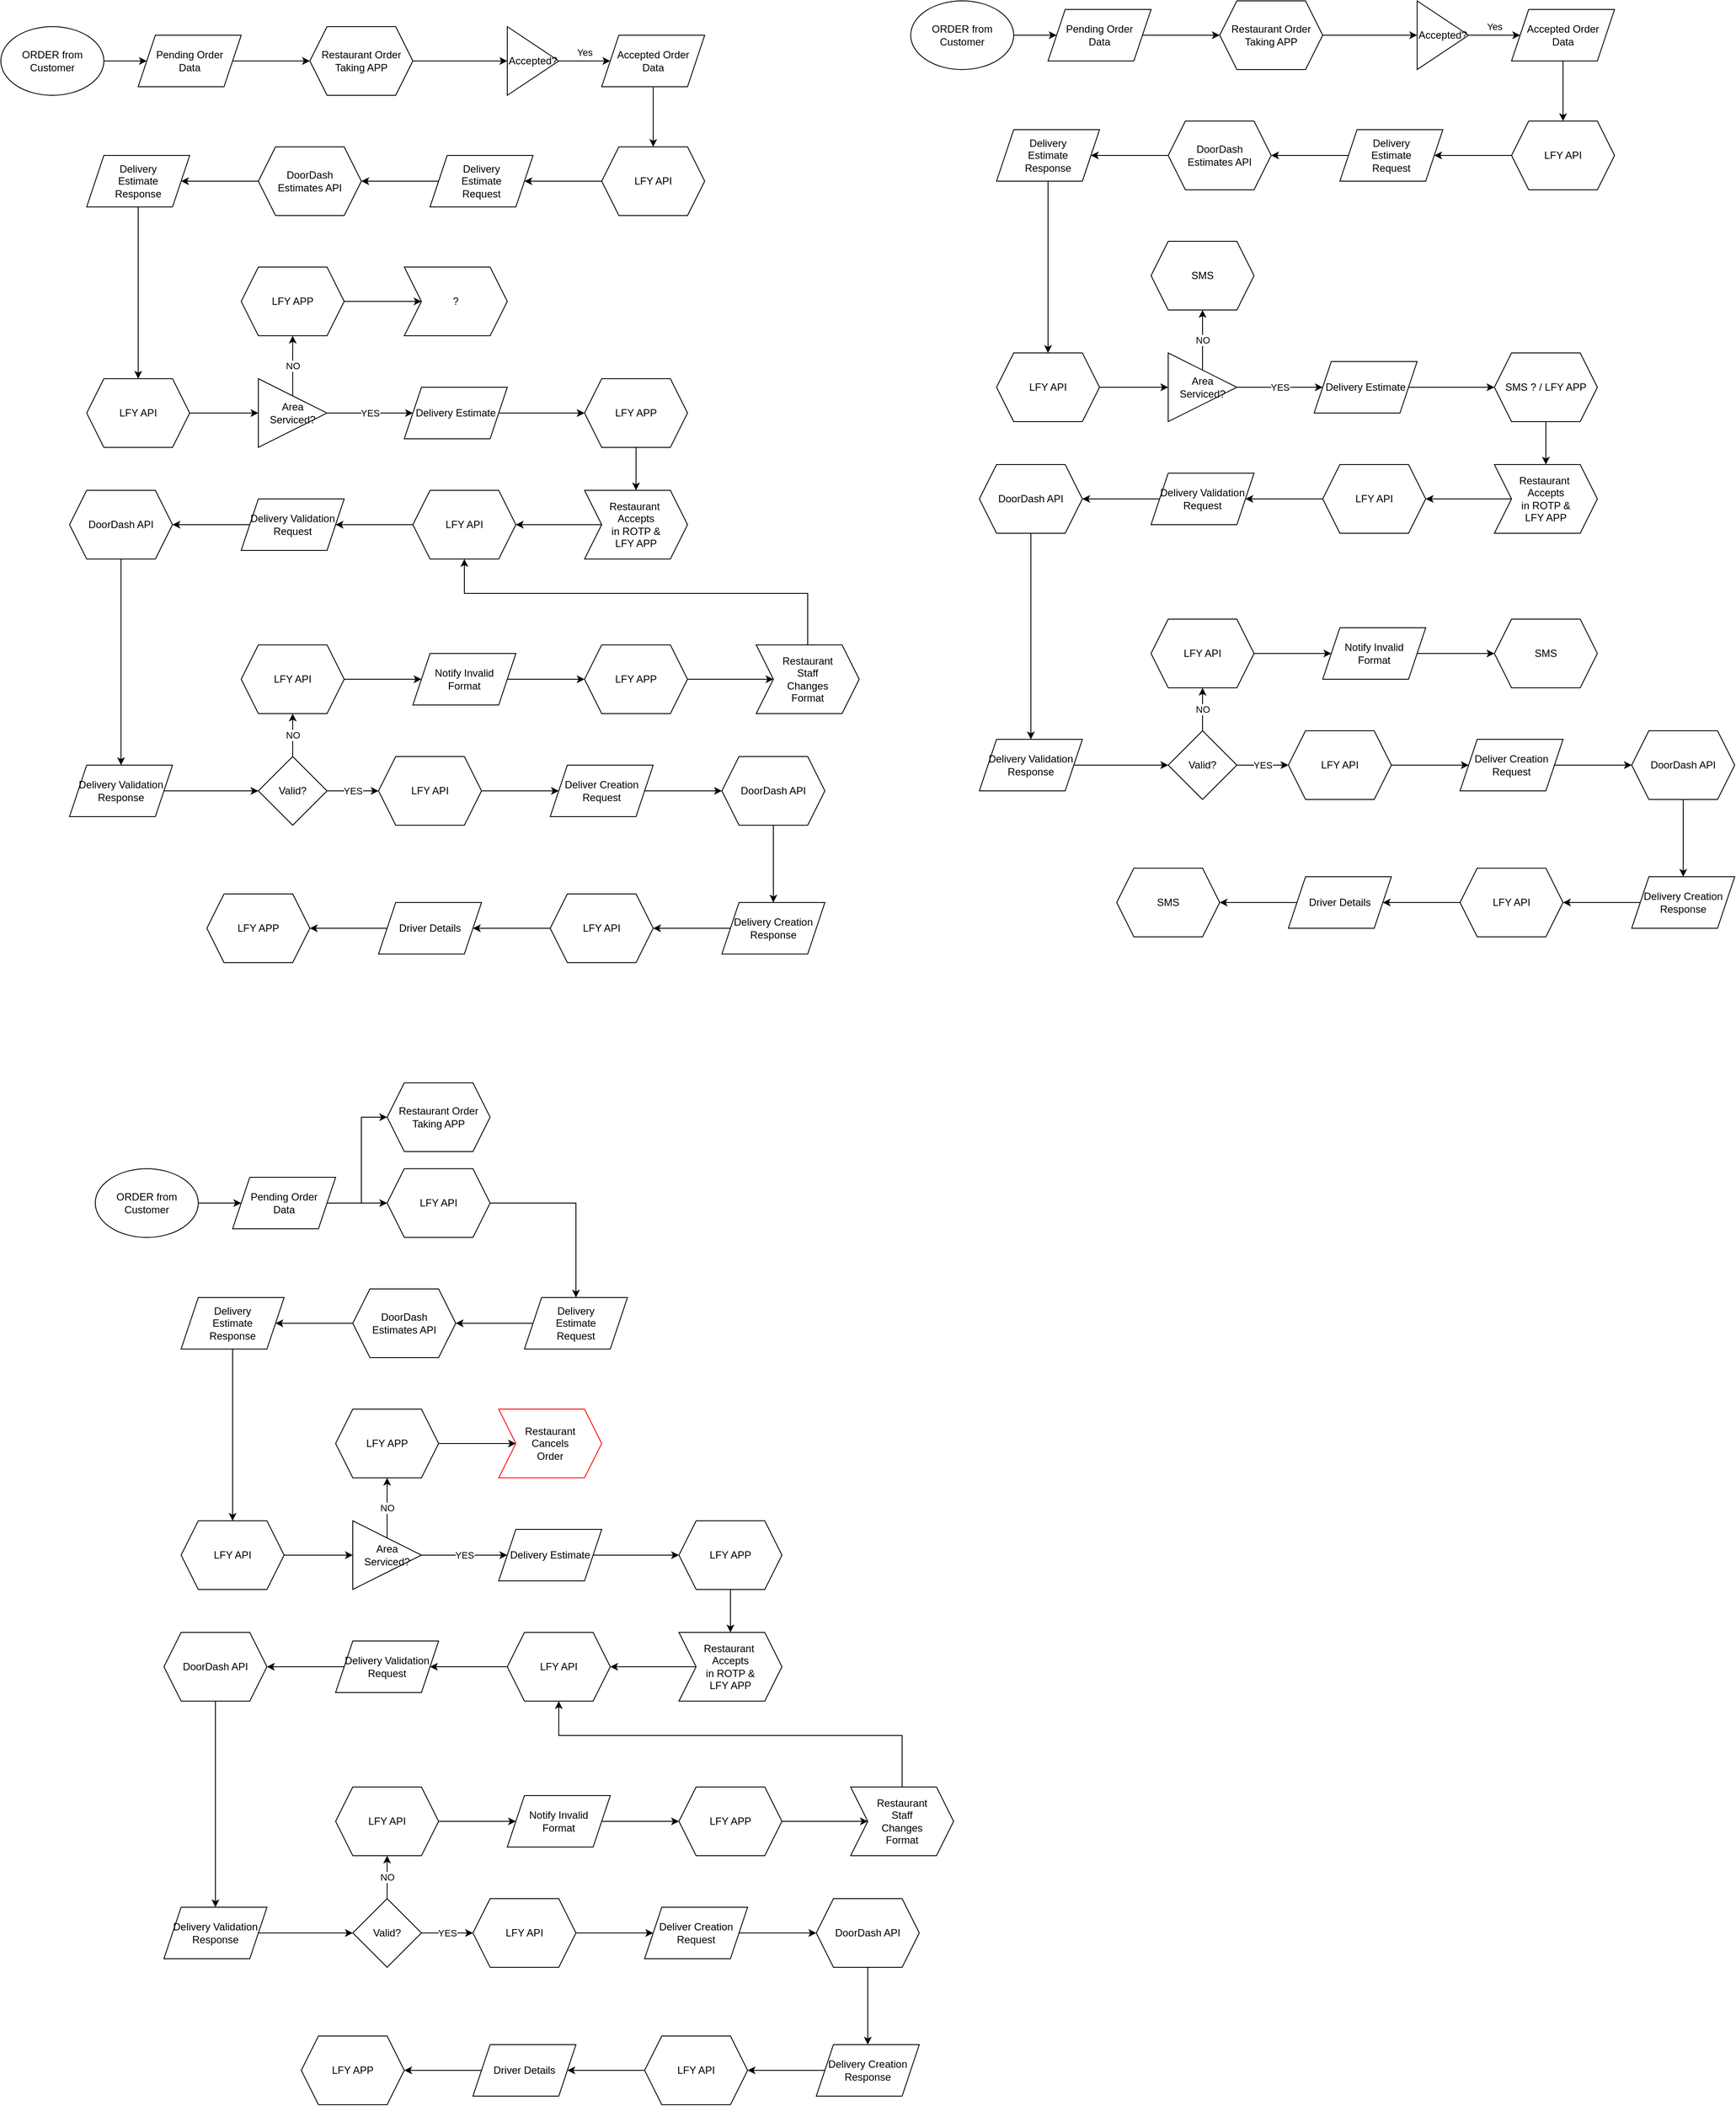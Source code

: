 <mxfile version="14.0.5" type="github">
  <diagram id="C5RBs43oDa-KdzZeNtuy" name="Page-1">
    <mxGraphModel dx="2277" dy="486" grid="1" gridSize="10" guides="1" tooltips="1" connect="1" arrows="1" fold="1" page="1" pageScale="1" pageWidth="1169" pageHeight="827" math="0" shadow="0">
      <root>
        <mxCell id="WIyWlLk6GJQsqaUBKTNV-0" />
        <mxCell id="WIyWlLk6GJQsqaUBKTNV-1" parent="WIyWlLk6GJQsqaUBKTNV-0" />
        <mxCell id="BbHpFT5DxQx8BsEyUZnm-32" value="" style="edgeStyle=orthogonalEdgeStyle;rounded=0;orthogonalLoop=1;jettySize=auto;html=1;" parent="WIyWlLk6GJQsqaUBKTNV-1" source="BbHpFT5DxQx8BsEyUZnm-0" target="BbHpFT5DxQx8BsEyUZnm-29" edge="1">
          <mxGeometry relative="1" as="geometry" />
        </mxCell>
        <mxCell id="BbHpFT5DxQx8BsEyUZnm-0" value="ORDER from Customer" style="ellipse;whiteSpace=wrap;html=1;" parent="WIyWlLk6GJQsqaUBKTNV-1" vertex="1">
          <mxGeometry x="-1000" y="90" width="120" height="80" as="geometry" />
        </mxCell>
        <mxCell id="BbHpFT5DxQx8BsEyUZnm-31" value="" style="edgeStyle=orthogonalEdgeStyle;rounded=0;orthogonalLoop=1;jettySize=auto;html=1;" parent="WIyWlLk6GJQsqaUBKTNV-1" source="BbHpFT5DxQx8BsEyUZnm-29" target="BbHpFT5DxQx8BsEyUZnm-30" edge="1">
          <mxGeometry relative="1" as="geometry" />
        </mxCell>
        <mxCell id="BbHpFT5DxQx8BsEyUZnm-29" value="Pending Order &lt;br&gt;Data" style="shape=parallelogram;perimeter=parallelogramPerimeter;whiteSpace=wrap;html=1;fixedSize=1;" parent="WIyWlLk6GJQsqaUBKTNV-1" vertex="1">
          <mxGeometry x="-840" y="100" width="120" height="60" as="geometry" />
        </mxCell>
        <mxCell id="BbHpFT5DxQx8BsEyUZnm-34" value="" style="edgeStyle=orthogonalEdgeStyle;rounded=0;orthogonalLoop=1;jettySize=auto;html=1;" parent="WIyWlLk6GJQsqaUBKTNV-1" source="BbHpFT5DxQx8BsEyUZnm-30" target="BbHpFT5DxQx8BsEyUZnm-33" edge="1">
          <mxGeometry relative="1" as="geometry" />
        </mxCell>
        <mxCell id="BbHpFT5DxQx8BsEyUZnm-30" value="Restaurant Order&lt;br&gt;Taking APP" style="shape=hexagon;perimeter=hexagonPerimeter2;whiteSpace=wrap;html=1;fixedSize=1;" parent="WIyWlLk6GJQsqaUBKTNV-1" vertex="1">
          <mxGeometry x="-640" y="90" width="120" height="80" as="geometry" />
        </mxCell>
        <mxCell id="BbHpFT5DxQx8BsEyUZnm-38" value="Yes" style="edgeStyle=orthogonalEdgeStyle;rounded=0;orthogonalLoop=1;jettySize=auto;html=1;" parent="WIyWlLk6GJQsqaUBKTNV-1" source="BbHpFT5DxQx8BsEyUZnm-33" target="BbHpFT5DxQx8BsEyUZnm-37" edge="1">
          <mxGeometry y="10" relative="1" as="geometry">
            <mxPoint as="offset" />
          </mxGeometry>
        </mxCell>
        <mxCell id="BbHpFT5DxQx8BsEyUZnm-33" value="Accepted?" style="triangle;whiteSpace=wrap;html=1;" parent="WIyWlLk6GJQsqaUBKTNV-1" vertex="1">
          <mxGeometry x="-410" y="90" width="60" height="80" as="geometry" />
        </mxCell>
        <mxCell id="BbHpFT5DxQx8BsEyUZnm-40" value="" style="edgeStyle=orthogonalEdgeStyle;rounded=0;orthogonalLoop=1;jettySize=auto;html=1;" parent="WIyWlLk6GJQsqaUBKTNV-1" source="BbHpFT5DxQx8BsEyUZnm-37" target="BbHpFT5DxQx8BsEyUZnm-39" edge="1">
          <mxGeometry relative="1" as="geometry" />
        </mxCell>
        <mxCell id="BbHpFT5DxQx8BsEyUZnm-37" value="Accepted Order&lt;br&gt;Data" style="shape=parallelogram;perimeter=parallelogramPerimeter;whiteSpace=wrap;html=1;fixedSize=1;" parent="WIyWlLk6GJQsqaUBKTNV-1" vertex="1">
          <mxGeometry x="-300" y="100" width="120" height="60" as="geometry" />
        </mxCell>
        <mxCell id="BbHpFT5DxQx8BsEyUZnm-42" value="" style="edgeStyle=orthogonalEdgeStyle;rounded=0;orthogonalLoop=1;jettySize=auto;html=1;" parent="WIyWlLk6GJQsqaUBKTNV-1" source="BbHpFT5DxQx8BsEyUZnm-39" target="BbHpFT5DxQx8BsEyUZnm-41" edge="1">
          <mxGeometry relative="1" as="geometry" />
        </mxCell>
        <mxCell id="BbHpFT5DxQx8BsEyUZnm-39" value="LFY API" style="shape=hexagon;perimeter=hexagonPerimeter2;whiteSpace=wrap;html=1;fixedSize=1;" parent="WIyWlLk6GJQsqaUBKTNV-1" vertex="1">
          <mxGeometry x="-300" y="230" width="120" height="80" as="geometry" />
        </mxCell>
        <mxCell id="BbHpFT5DxQx8BsEyUZnm-44" value="" style="edgeStyle=orthogonalEdgeStyle;rounded=0;orthogonalLoop=1;jettySize=auto;html=1;" parent="WIyWlLk6GJQsqaUBKTNV-1" source="BbHpFT5DxQx8BsEyUZnm-41" target="BbHpFT5DxQx8BsEyUZnm-43" edge="1">
          <mxGeometry relative="1" as="geometry" />
        </mxCell>
        <mxCell id="BbHpFT5DxQx8BsEyUZnm-41" value="Delivery &lt;br&gt;Estimate&lt;br&gt;Request" style="shape=parallelogram;perimeter=parallelogramPerimeter;whiteSpace=wrap;html=1;fixedSize=1;" parent="WIyWlLk6GJQsqaUBKTNV-1" vertex="1">
          <mxGeometry x="-500" y="240" width="120" height="60" as="geometry" />
        </mxCell>
        <mxCell id="BbHpFT5DxQx8BsEyUZnm-46" value="" style="edgeStyle=orthogonalEdgeStyle;rounded=0;orthogonalLoop=1;jettySize=auto;html=1;" parent="WIyWlLk6GJQsqaUBKTNV-1" source="BbHpFT5DxQx8BsEyUZnm-43" target="BbHpFT5DxQx8BsEyUZnm-45" edge="1">
          <mxGeometry relative="1" as="geometry" />
        </mxCell>
        <mxCell id="BbHpFT5DxQx8BsEyUZnm-43" value="DoorDash &lt;br&gt;Estimates API" style="shape=hexagon;perimeter=hexagonPerimeter2;whiteSpace=wrap;html=1;fixedSize=1;" parent="WIyWlLk6GJQsqaUBKTNV-1" vertex="1">
          <mxGeometry x="-700" y="230" width="120" height="80" as="geometry" />
        </mxCell>
        <mxCell id="BbHpFT5DxQx8BsEyUZnm-50" value="" style="edgeStyle=orthogonalEdgeStyle;rounded=0;orthogonalLoop=1;jettySize=auto;html=1;" parent="WIyWlLk6GJQsqaUBKTNV-1" source="BbHpFT5DxQx8BsEyUZnm-45" target="BbHpFT5DxQx8BsEyUZnm-49" edge="1">
          <mxGeometry relative="1" as="geometry" />
        </mxCell>
        <mxCell id="BbHpFT5DxQx8BsEyUZnm-45" value="Delivery&lt;br&gt;Estimate&lt;br&gt;Response" style="shape=parallelogram;perimeter=parallelogramPerimeter;whiteSpace=wrap;html=1;fixedSize=1;" parent="WIyWlLk6GJQsqaUBKTNV-1" vertex="1">
          <mxGeometry x="-900" y="240" width="120" height="60" as="geometry" />
        </mxCell>
        <mxCell id="BbHpFT5DxQx8BsEyUZnm-58" value="" style="edgeStyle=orthogonalEdgeStyle;rounded=0;orthogonalLoop=1;jettySize=auto;html=1;" parent="WIyWlLk6GJQsqaUBKTNV-1" source="BbHpFT5DxQx8BsEyUZnm-49" target="BbHpFT5DxQx8BsEyUZnm-57" edge="1">
          <mxGeometry relative="1" as="geometry" />
        </mxCell>
        <mxCell id="BbHpFT5DxQx8BsEyUZnm-49" value="LFY API" style="shape=hexagon;perimeter=hexagonPerimeter2;whiteSpace=wrap;html=1;fixedSize=1;" parent="WIyWlLk6GJQsqaUBKTNV-1" vertex="1">
          <mxGeometry x="-900" y="500" width="120" height="80" as="geometry" />
        </mxCell>
        <mxCell id="BbHpFT5DxQx8BsEyUZnm-54" value="" style="edgeStyle=orthogonalEdgeStyle;rounded=0;orthogonalLoop=1;jettySize=auto;html=1;" parent="WIyWlLk6GJQsqaUBKTNV-1" source="BbHpFT5DxQx8BsEyUZnm-51" target="BbHpFT5DxQx8BsEyUZnm-53" edge="1">
          <mxGeometry relative="1" as="geometry" />
        </mxCell>
        <mxCell id="BbHpFT5DxQx8BsEyUZnm-51" value="Delivery Estimate" style="shape=parallelogram;perimeter=parallelogramPerimeter;whiteSpace=wrap;html=1;fixedSize=1;" parent="WIyWlLk6GJQsqaUBKTNV-1" vertex="1">
          <mxGeometry x="-530" y="510" width="120" height="60" as="geometry" />
        </mxCell>
        <mxCell id="BbHpFT5DxQx8BsEyUZnm-56" value="" style="edgeStyle=orthogonalEdgeStyle;rounded=0;orthogonalLoop=1;jettySize=auto;html=1;" parent="WIyWlLk6GJQsqaUBKTNV-1" source="BbHpFT5DxQx8BsEyUZnm-53" target="BbHpFT5DxQx8BsEyUZnm-55" edge="1">
          <mxGeometry relative="1" as="geometry" />
        </mxCell>
        <mxCell id="BbHpFT5DxQx8BsEyUZnm-53" value="LFY APP" style="shape=hexagon;perimeter=hexagonPerimeter2;whiteSpace=wrap;html=1;fixedSize=1;" parent="WIyWlLk6GJQsqaUBKTNV-1" vertex="1">
          <mxGeometry x="-320" y="500" width="120" height="80" as="geometry" />
        </mxCell>
        <mxCell id="BbHpFT5DxQx8BsEyUZnm-69" value="" style="edgeStyle=orthogonalEdgeStyle;rounded=0;orthogonalLoop=1;jettySize=auto;html=1;" parent="WIyWlLk6GJQsqaUBKTNV-1" source="BbHpFT5DxQx8BsEyUZnm-55" target="BbHpFT5DxQx8BsEyUZnm-68" edge="1">
          <mxGeometry relative="1" as="geometry" />
        </mxCell>
        <mxCell id="BbHpFT5DxQx8BsEyUZnm-55" value="Restaurant&amp;nbsp;&lt;br&gt;Accepts&lt;br&gt;in ROTP &amp;amp; &lt;br&gt;LFY APP" style="shape=step;perimeter=stepPerimeter;whiteSpace=wrap;html=1;fixedSize=1;" parent="WIyWlLk6GJQsqaUBKTNV-1" vertex="1">
          <mxGeometry x="-320" y="630" width="120" height="80" as="geometry" />
        </mxCell>
        <mxCell id="BbHpFT5DxQx8BsEyUZnm-59" value="YES" style="edgeStyle=orthogonalEdgeStyle;rounded=0;orthogonalLoop=1;jettySize=auto;html=1;" parent="WIyWlLk6GJQsqaUBKTNV-1" source="BbHpFT5DxQx8BsEyUZnm-57" target="BbHpFT5DxQx8BsEyUZnm-51" edge="1">
          <mxGeometry relative="1" as="geometry" />
        </mxCell>
        <mxCell id="BbHpFT5DxQx8BsEyUZnm-61" value="NO" style="edgeStyle=orthogonalEdgeStyle;rounded=0;orthogonalLoop=1;jettySize=auto;html=1;" parent="WIyWlLk6GJQsqaUBKTNV-1" source="BbHpFT5DxQx8BsEyUZnm-57" target="BbHpFT5DxQx8BsEyUZnm-60" edge="1">
          <mxGeometry relative="1" as="geometry" />
        </mxCell>
        <mxCell id="BbHpFT5DxQx8BsEyUZnm-57" value="Area&lt;br&gt;Serviced?" style="triangle;whiteSpace=wrap;html=1;" parent="WIyWlLk6GJQsqaUBKTNV-1" vertex="1">
          <mxGeometry x="-700" y="500" width="80" height="80" as="geometry" />
        </mxCell>
        <mxCell id="BbHpFT5DxQx8BsEyUZnm-63" value="" style="edgeStyle=orthogonalEdgeStyle;rounded=0;orthogonalLoop=1;jettySize=auto;html=1;" parent="WIyWlLk6GJQsqaUBKTNV-1" source="BbHpFT5DxQx8BsEyUZnm-60" target="BbHpFT5DxQx8BsEyUZnm-62" edge="1">
          <mxGeometry relative="1" as="geometry" />
        </mxCell>
        <mxCell id="BbHpFT5DxQx8BsEyUZnm-60" value="LFY APP" style="shape=hexagon;perimeter=hexagonPerimeter2;whiteSpace=wrap;html=1;fixedSize=1;" parent="WIyWlLk6GJQsqaUBKTNV-1" vertex="1">
          <mxGeometry x="-720" y="370" width="120" height="80" as="geometry" />
        </mxCell>
        <mxCell id="BbHpFT5DxQx8BsEyUZnm-62" value="?" style="shape=step;perimeter=stepPerimeter;whiteSpace=wrap;html=1;fixedSize=1;" parent="WIyWlLk6GJQsqaUBKTNV-1" vertex="1">
          <mxGeometry x="-530" y="370" width="120" height="80" as="geometry" />
        </mxCell>
        <mxCell id="BbHpFT5DxQx8BsEyUZnm-71" value="" style="edgeStyle=orthogonalEdgeStyle;rounded=0;orthogonalLoop=1;jettySize=auto;html=1;" parent="WIyWlLk6GJQsqaUBKTNV-1" source="BbHpFT5DxQx8BsEyUZnm-68" target="BbHpFT5DxQx8BsEyUZnm-70" edge="1">
          <mxGeometry relative="1" as="geometry" />
        </mxCell>
        <mxCell id="BbHpFT5DxQx8BsEyUZnm-68" value="LFY API" style="shape=hexagon;perimeter=hexagonPerimeter2;whiteSpace=wrap;html=1;fixedSize=1;" parent="WIyWlLk6GJQsqaUBKTNV-1" vertex="1">
          <mxGeometry x="-520" y="630" width="120" height="80" as="geometry" />
        </mxCell>
        <mxCell id="BbHpFT5DxQx8BsEyUZnm-73" value="" style="edgeStyle=orthogonalEdgeStyle;rounded=0;orthogonalLoop=1;jettySize=auto;html=1;" parent="WIyWlLk6GJQsqaUBKTNV-1" source="BbHpFT5DxQx8BsEyUZnm-70" target="BbHpFT5DxQx8BsEyUZnm-72" edge="1">
          <mxGeometry relative="1" as="geometry" />
        </mxCell>
        <mxCell id="BbHpFT5DxQx8BsEyUZnm-70" value="Delivery Validation&lt;br&gt;Request" style="shape=parallelogram;perimeter=parallelogramPerimeter;whiteSpace=wrap;html=1;fixedSize=1;" parent="WIyWlLk6GJQsqaUBKTNV-1" vertex="1">
          <mxGeometry x="-720" y="640" width="120" height="60" as="geometry" />
        </mxCell>
        <mxCell id="BbHpFT5DxQx8BsEyUZnm-75" value="" style="edgeStyle=orthogonalEdgeStyle;rounded=0;orthogonalLoop=1;jettySize=auto;html=1;" parent="WIyWlLk6GJQsqaUBKTNV-1" source="BbHpFT5DxQx8BsEyUZnm-72" target="BbHpFT5DxQx8BsEyUZnm-74" edge="1">
          <mxGeometry relative="1" as="geometry" />
        </mxCell>
        <mxCell id="BbHpFT5DxQx8BsEyUZnm-72" value="DoorDash API" style="shape=hexagon;perimeter=hexagonPerimeter2;whiteSpace=wrap;html=1;fixedSize=1;" parent="WIyWlLk6GJQsqaUBKTNV-1" vertex="1">
          <mxGeometry x="-920" y="630" width="120" height="80" as="geometry" />
        </mxCell>
        <mxCell id="BbHpFT5DxQx8BsEyUZnm-79" value="" style="edgeStyle=orthogonalEdgeStyle;rounded=0;orthogonalLoop=1;jettySize=auto;html=1;" parent="WIyWlLk6GJQsqaUBKTNV-1" source="BbHpFT5DxQx8BsEyUZnm-74" target="BbHpFT5DxQx8BsEyUZnm-78" edge="1">
          <mxGeometry relative="1" as="geometry" />
        </mxCell>
        <mxCell id="BbHpFT5DxQx8BsEyUZnm-74" value="Delivery Validation&lt;br&gt;Response" style="shape=parallelogram;perimeter=parallelogramPerimeter;whiteSpace=wrap;html=1;fixedSize=1;" parent="WIyWlLk6GJQsqaUBKTNV-1" vertex="1">
          <mxGeometry x="-920" y="950" width="120" height="60" as="geometry" />
        </mxCell>
        <mxCell id="BbHpFT5DxQx8BsEyUZnm-82" value="NO" style="edgeStyle=orthogonalEdgeStyle;rounded=0;orthogonalLoop=1;jettySize=auto;html=1;" parent="WIyWlLk6GJQsqaUBKTNV-1" source="BbHpFT5DxQx8BsEyUZnm-78" target="BbHpFT5DxQx8BsEyUZnm-81" edge="1">
          <mxGeometry relative="1" as="geometry" />
        </mxCell>
        <mxCell id="BbHpFT5DxQx8BsEyUZnm-92" value="YES" style="edgeStyle=orthogonalEdgeStyle;rounded=0;orthogonalLoop=1;jettySize=auto;html=1;" parent="WIyWlLk6GJQsqaUBKTNV-1" source="BbHpFT5DxQx8BsEyUZnm-78" target="BbHpFT5DxQx8BsEyUZnm-91" edge="1">
          <mxGeometry relative="1" as="geometry" />
        </mxCell>
        <mxCell id="BbHpFT5DxQx8BsEyUZnm-78" value="Valid?" style="rhombus;whiteSpace=wrap;html=1;" parent="WIyWlLk6GJQsqaUBKTNV-1" vertex="1">
          <mxGeometry x="-700" y="940" width="80" height="80" as="geometry" />
        </mxCell>
        <mxCell id="BbHpFT5DxQx8BsEyUZnm-84" value="" style="edgeStyle=orthogonalEdgeStyle;rounded=0;orthogonalLoop=1;jettySize=auto;html=1;" parent="WIyWlLk6GJQsqaUBKTNV-1" source="BbHpFT5DxQx8BsEyUZnm-81" target="BbHpFT5DxQx8BsEyUZnm-83" edge="1">
          <mxGeometry relative="1" as="geometry" />
        </mxCell>
        <mxCell id="BbHpFT5DxQx8BsEyUZnm-81" value="LFY API" style="shape=hexagon;perimeter=hexagonPerimeter2;whiteSpace=wrap;html=1;fixedSize=1;" parent="WIyWlLk6GJQsqaUBKTNV-1" vertex="1">
          <mxGeometry x="-720" y="810" width="120" height="80" as="geometry" />
        </mxCell>
        <mxCell id="BbHpFT5DxQx8BsEyUZnm-86" value="" style="edgeStyle=orthogonalEdgeStyle;rounded=0;orthogonalLoop=1;jettySize=auto;html=1;" parent="WIyWlLk6GJQsqaUBKTNV-1" source="BbHpFT5DxQx8BsEyUZnm-83" target="BbHpFT5DxQx8BsEyUZnm-85" edge="1">
          <mxGeometry relative="1" as="geometry" />
        </mxCell>
        <mxCell id="BbHpFT5DxQx8BsEyUZnm-83" value="Notify Invalid&lt;br&gt;Format" style="shape=parallelogram;perimeter=parallelogramPerimeter;whiteSpace=wrap;html=1;fixedSize=1;" parent="WIyWlLk6GJQsqaUBKTNV-1" vertex="1">
          <mxGeometry x="-520" y="820" width="120" height="60" as="geometry" />
        </mxCell>
        <mxCell id="BbHpFT5DxQx8BsEyUZnm-88" value="" style="edgeStyle=orthogonalEdgeStyle;rounded=0;orthogonalLoop=1;jettySize=auto;html=1;" parent="WIyWlLk6GJQsqaUBKTNV-1" source="BbHpFT5DxQx8BsEyUZnm-85" target="BbHpFT5DxQx8BsEyUZnm-87" edge="1">
          <mxGeometry relative="1" as="geometry" />
        </mxCell>
        <mxCell id="BbHpFT5DxQx8BsEyUZnm-85" value="LFY APP" style="shape=hexagon;perimeter=hexagonPerimeter2;whiteSpace=wrap;html=1;fixedSize=1;" parent="WIyWlLk6GJQsqaUBKTNV-1" vertex="1">
          <mxGeometry x="-320" y="810" width="120" height="80" as="geometry" />
        </mxCell>
        <mxCell id="BbHpFT5DxQx8BsEyUZnm-90" style="edgeStyle=orthogonalEdgeStyle;rounded=0;orthogonalLoop=1;jettySize=auto;html=1;entryX=0.5;entryY=1;entryDx=0;entryDy=0;" parent="WIyWlLk6GJQsqaUBKTNV-1" source="BbHpFT5DxQx8BsEyUZnm-87" target="BbHpFT5DxQx8BsEyUZnm-68" edge="1">
          <mxGeometry relative="1" as="geometry">
            <mxPoint x="-140" y="730" as="targetPoint" />
            <Array as="points">
              <mxPoint x="-60" y="750" />
              <mxPoint x="-460" y="750" />
            </Array>
          </mxGeometry>
        </mxCell>
        <mxCell id="BbHpFT5DxQx8BsEyUZnm-87" value="Restaurant&lt;br&gt;Staff&lt;br&gt;Changes&lt;br&gt;Format" style="shape=step;perimeter=stepPerimeter;whiteSpace=wrap;html=1;fixedSize=1;" parent="WIyWlLk6GJQsqaUBKTNV-1" vertex="1">
          <mxGeometry x="-120" y="810" width="120" height="80" as="geometry" />
        </mxCell>
        <mxCell id="BbHpFT5DxQx8BsEyUZnm-94" value="" style="edgeStyle=orthogonalEdgeStyle;rounded=0;orthogonalLoop=1;jettySize=auto;html=1;" parent="WIyWlLk6GJQsqaUBKTNV-1" source="BbHpFT5DxQx8BsEyUZnm-91" target="BbHpFT5DxQx8BsEyUZnm-93" edge="1">
          <mxGeometry relative="1" as="geometry" />
        </mxCell>
        <mxCell id="BbHpFT5DxQx8BsEyUZnm-91" value="LFY API" style="shape=hexagon;perimeter=hexagonPerimeter2;whiteSpace=wrap;html=1;fixedSize=1;" parent="WIyWlLk6GJQsqaUBKTNV-1" vertex="1">
          <mxGeometry x="-560" y="940" width="120" height="80" as="geometry" />
        </mxCell>
        <mxCell id="BbHpFT5DxQx8BsEyUZnm-96" value="" style="edgeStyle=orthogonalEdgeStyle;rounded=0;orthogonalLoop=1;jettySize=auto;html=1;" parent="WIyWlLk6GJQsqaUBKTNV-1" source="BbHpFT5DxQx8BsEyUZnm-93" target="BbHpFT5DxQx8BsEyUZnm-95" edge="1">
          <mxGeometry relative="1" as="geometry" />
        </mxCell>
        <mxCell id="BbHpFT5DxQx8BsEyUZnm-93" value="Deliver Creation&lt;br&gt;Request" style="shape=parallelogram;perimeter=parallelogramPerimeter;whiteSpace=wrap;html=1;fixedSize=1;" parent="WIyWlLk6GJQsqaUBKTNV-1" vertex="1">
          <mxGeometry x="-360" y="950" width="120" height="60" as="geometry" />
        </mxCell>
        <mxCell id="BbHpFT5DxQx8BsEyUZnm-98" value="" style="edgeStyle=orthogonalEdgeStyle;rounded=0;orthogonalLoop=1;jettySize=auto;html=1;" parent="WIyWlLk6GJQsqaUBKTNV-1" source="BbHpFT5DxQx8BsEyUZnm-95" target="BbHpFT5DxQx8BsEyUZnm-97" edge="1">
          <mxGeometry relative="1" as="geometry" />
        </mxCell>
        <mxCell id="BbHpFT5DxQx8BsEyUZnm-95" value="DoorDash API" style="shape=hexagon;perimeter=hexagonPerimeter2;whiteSpace=wrap;html=1;fixedSize=1;" parent="WIyWlLk6GJQsqaUBKTNV-1" vertex="1">
          <mxGeometry x="-160" y="940" width="120" height="80" as="geometry" />
        </mxCell>
        <mxCell id="BbHpFT5DxQx8BsEyUZnm-100" value="" style="edgeStyle=orthogonalEdgeStyle;rounded=0;orthogonalLoop=1;jettySize=auto;html=1;" parent="WIyWlLk6GJQsqaUBKTNV-1" source="BbHpFT5DxQx8BsEyUZnm-97" target="BbHpFT5DxQx8BsEyUZnm-99" edge="1">
          <mxGeometry relative="1" as="geometry" />
        </mxCell>
        <mxCell id="BbHpFT5DxQx8BsEyUZnm-97" value="Delivery Creation&lt;br&gt;Response" style="shape=parallelogram;perimeter=parallelogramPerimeter;whiteSpace=wrap;html=1;fixedSize=1;" parent="WIyWlLk6GJQsqaUBKTNV-1" vertex="1">
          <mxGeometry x="-160" y="1110" width="120" height="60" as="geometry" />
        </mxCell>
        <mxCell id="BbHpFT5DxQx8BsEyUZnm-104" value="" style="edgeStyle=orthogonalEdgeStyle;rounded=0;orthogonalLoop=1;jettySize=auto;html=1;" parent="WIyWlLk6GJQsqaUBKTNV-1" source="BbHpFT5DxQx8BsEyUZnm-99" target="BbHpFT5DxQx8BsEyUZnm-103" edge="1">
          <mxGeometry relative="1" as="geometry" />
        </mxCell>
        <mxCell id="BbHpFT5DxQx8BsEyUZnm-99" value="LFY API" style="shape=hexagon;perimeter=hexagonPerimeter2;whiteSpace=wrap;html=1;fixedSize=1;" parent="WIyWlLk6GJQsqaUBKTNV-1" vertex="1">
          <mxGeometry x="-360" y="1100" width="120" height="80" as="geometry" />
        </mxCell>
        <mxCell id="BbHpFT5DxQx8BsEyUZnm-106" value="" style="edgeStyle=orthogonalEdgeStyle;rounded=0;orthogonalLoop=1;jettySize=auto;html=1;" parent="WIyWlLk6GJQsqaUBKTNV-1" source="BbHpFT5DxQx8BsEyUZnm-103" target="BbHpFT5DxQx8BsEyUZnm-105" edge="1">
          <mxGeometry relative="1" as="geometry" />
        </mxCell>
        <mxCell id="BbHpFT5DxQx8BsEyUZnm-103" value="Driver Details" style="shape=parallelogram;perimeter=parallelogramPerimeter;whiteSpace=wrap;html=1;fixedSize=1;" parent="WIyWlLk6GJQsqaUBKTNV-1" vertex="1">
          <mxGeometry x="-560" y="1110" width="120" height="60" as="geometry" />
        </mxCell>
        <mxCell id="BbHpFT5DxQx8BsEyUZnm-105" value="LFY APP" style="shape=hexagon;perimeter=hexagonPerimeter2;whiteSpace=wrap;html=1;fixedSize=1;" parent="WIyWlLk6GJQsqaUBKTNV-1" vertex="1">
          <mxGeometry x="-760" y="1100" width="120" height="80" as="geometry" />
        </mxCell>
        <mxCell id="Xb2oiLU13DwrRVQwLEj5-0" value="" style="edgeStyle=orthogonalEdgeStyle;rounded=0;orthogonalLoop=1;jettySize=auto;html=1;" parent="WIyWlLk6GJQsqaUBKTNV-1" source="Xb2oiLU13DwrRVQwLEj5-1" target="Xb2oiLU13DwrRVQwLEj5-3" edge="1">
          <mxGeometry relative="1" as="geometry" />
        </mxCell>
        <mxCell id="Xb2oiLU13DwrRVQwLEj5-1" value="ORDER from Customer" style="ellipse;whiteSpace=wrap;html=1;" parent="WIyWlLk6GJQsqaUBKTNV-1" vertex="1">
          <mxGeometry x="60" y="60" width="120" height="80" as="geometry" />
        </mxCell>
        <mxCell id="Xb2oiLU13DwrRVQwLEj5-2" value="" style="edgeStyle=orthogonalEdgeStyle;rounded=0;orthogonalLoop=1;jettySize=auto;html=1;" parent="WIyWlLk6GJQsqaUBKTNV-1" source="Xb2oiLU13DwrRVQwLEj5-3" target="Xb2oiLU13DwrRVQwLEj5-5" edge="1">
          <mxGeometry relative="1" as="geometry" />
        </mxCell>
        <mxCell id="Xb2oiLU13DwrRVQwLEj5-3" value="Pending Order &lt;br&gt;Data" style="shape=parallelogram;perimeter=parallelogramPerimeter;whiteSpace=wrap;html=1;fixedSize=1;" parent="WIyWlLk6GJQsqaUBKTNV-1" vertex="1">
          <mxGeometry x="220" y="70" width="120" height="60" as="geometry" />
        </mxCell>
        <mxCell id="Xb2oiLU13DwrRVQwLEj5-4" value="" style="edgeStyle=orthogonalEdgeStyle;rounded=0;orthogonalLoop=1;jettySize=auto;html=1;" parent="WIyWlLk6GJQsqaUBKTNV-1" source="Xb2oiLU13DwrRVQwLEj5-5" target="Xb2oiLU13DwrRVQwLEj5-7" edge="1">
          <mxGeometry relative="1" as="geometry" />
        </mxCell>
        <mxCell id="Xb2oiLU13DwrRVQwLEj5-5" value="Restaurant Order&lt;br&gt;Taking APP" style="shape=hexagon;perimeter=hexagonPerimeter2;whiteSpace=wrap;html=1;fixedSize=1;" parent="WIyWlLk6GJQsqaUBKTNV-1" vertex="1">
          <mxGeometry x="420" y="60" width="120" height="80" as="geometry" />
        </mxCell>
        <mxCell id="Xb2oiLU13DwrRVQwLEj5-6" value="Yes" style="edgeStyle=orthogonalEdgeStyle;rounded=0;orthogonalLoop=1;jettySize=auto;html=1;" parent="WIyWlLk6GJQsqaUBKTNV-1" source="Xb2oiLU13DwrRVQwLEj5-7" target="Xb2oiLU13DwrRVQwLEj5-9" edge="1">
          <mxGeometry y="10" relative="1" as="geometry">
            <mxPoint as="offset" />
          </mxGeometry>
        </mxCell>
        <mxCell id="Xb2oiLU13DwrRVQwLEj5-7" value="Accepted?" style="triangle;whiteSpace=wrap;html=1;" parent="WIyWlLk6GJQsqaUBKTNV-1" vertex="1">
          <mxGeometry x="650" y="60" width="60" height="80" as="geometry" />
        </mxCell>
        <mxCell id="Xb2oiLU13DwrRVQwLEj5-8" value="" style="edgeStyle=orthogonalEdgeStyle;rounded=0;orthogonalLoop=1;jettySize=auto;html=1;" parent="WIyWlLk6GJQsqaUBKTNV-1" source="Xb2oiLU13DwrRVQwLEj5-9" target="Xb2oiLU13DwrRVQwLEj5-11" edge="1">
          <mxGeometry relative="1" as="geometry" />
        </mxCell>
        <mxCell id="Xb2oiLU13DwrRVQwLEj5-9" value="Accepted Order&lt;br&gt;Data" style="shape=parallelogram;perimeter=parallelogramPerimeter;whiteSpace=wrap;html=1;fixedSize=1;" parent="WIyWlLk6GJQsqaUBKTNV-1" vertex="1">
          <mxGeometry x="760" y="70" width="120" height="60" as="geometry" />
        </mxCell>
        <mxCell id="Xb2oiLU13DwrRVQwLEj5-10" value="" style="edgeStyle=orthogonalEdgeStyle;rounded=0;orthogonalLoop=1;jettySize=auto;html=1;" parent="WIyWlLk6GJQsqaUBKTNV-1" source="Xb2oiLU13DwrRVQwLEj5-11" target="Xb2oiLU13DwrRVQwLEj5-13" edge="1">
          <mxGeometry relative="1" as="geometry" />
        </mxCell>
        <mxCell id="Xb2oiLU13DwrRVQwLEj5-11" value="LFY API" style="shape=hexagon;perimeter=hexagonPerimeter2;whiteSpace=wrap;html=1;fixedSize=1;" parent="WIyWlLk6GJQsqaUBKTNV-1" vertex="1">
          <mxGeometry x="760" y="200" width="120" height="80" as="geometry" />
        </mxCell>
        <mxCell id="Xb2oiLU13DwrRVQwLEj5-12" value="" style="edgeStyle=orthogonalEdgeStyle;rounded=0;orthogonalLoop=1;jettySize=auto;html=1;" parent="WIyWlLk6GJQsqaUBKTNV-1" source="Xb2oiLU13DwrRVQwLEj5-13" target="Xb2oiLU13DwrRVQwLEj5-15" edge="1">
          <mxGeometry relative="1" as="geometry" />
        </mxCell>
        <mxCell id="Xb2oiLU13DwrRVQwLEj5-13" value="Delivery &lt;br&gt;Estimate&lt;br&gt;Request" style="shape=parallelogram;perimeter=parallelogramPerimeter;whiteSpace=wrap;html=1;fixedSize=1;" parent="WIyWlLk6GJQsqaUBKTNV-1" vertex="1">
          <mxGeometry x="560" y="210" width="120" height="60" as="geometry" />
        </mxCell>
        <mxCell id="Xb2oiLU13DwrRVQwLEj5-14" value="" style="edgeStyle=orthogonalEdgeStyle;rounded=0;orthogonalLoop=1;jettySize=auto;html=1;" parent="WIyWlLk6GJQsqaUBKTNV-1" source="Xb2oiLU13DwrRVQwLEj5-15" target="Xb2oiLU13DwrRVQwLEj5-17" edge="1">
          <mxGeometry relative="1" as="geometry" />
        </mxCell>
        <mxCell id="Xb2oiLU13DwrRVQwLEj5-15" value="DoorDash &lt;br&gt;Estimates API" style="shape=hexagon;perimeter=hexagonPerimeter2;whiteSpace=wrap;html=1;fixedSize=1;" parent="WIyWlLk6GJQsqaUBKTNV-1" vertex="1">
          <mxGeometry x="360" y="200" width="120" height="80" as="geometry" />
        </mxCell>
        <mxCell id="Xb2oiLU13DwrRVQwLEj5-16" value="" style="edgeStyle=orthogonalEdgeStyle;rounded=0;orthogonalLoop=1;jettySize=auto;html=1;" parent="WIyWlLk6GJQsqaUBKTNV-1" source="Xb2oiLU13DwrRVQwLEj5-17" target="Xb2oiLU13DwrRVQwLEj5-19" edge="1">
          <mxGeometry relative="1" as="geometry" />
        </mxCell>
        <mxCell id="Xb2oiLU13DwrRVQwLEj5-17" value="Delivery&lt;br&gt;Estimate&lt;br&gt;Response" style="shape=parallelogram;perimeter=parallelogramPerimeter;whiteSpace=wrap;html=1;fixedSize=1;" parent="WIyWlLk6GJQsqaUBKTNV-1" vertex="1">
          <mxGeometry x="160" y="210" width="120" height="60" as="geometry" />
        </mxCell>
        <mxCell id="Xb2oiLU13DwrRVQwLEj5-18" value="" style="edgeStyle=orthogonalEdgeStyle;rounded=0;orthogonalLoop=1;jettySize=auto;html=1;" parent="WIyWlLk6GJQsqaUBKTNV-1" source="Xb2oiLU13DwrRVQwLEj5-19" target="Xb2oiLU13DwrRVQwLEj5-28" edge="1">
          <mxGeometry relative="1" as="geometry" />
        </mxCell>
        <mxCell id="Xb2oiLU13DwrRVQwLEj5-19" value="LFY API" style="shape=hexagon;perimeter=hexagonPerimeter2;whiteSpace=wrap;html=1;fixedSize=1;" parent="WIyWlLk6GJQsqaUBKTNV-1" vertex="1">
          <mxGeometry x="160" y="470" width="120" height="80" as="geometry" />
        </mxCell>
        <mxCell id="Xb2oiLU13DwrRVQwLEj5-20" value="" style="edgeStyle=orthogonalEdgeStyle;rounded=0;orthogonalLoop=1;jettySize=auto;html=1;" parent="WIyWlLk6GJQsqaUBKTNV-1" source="Xb2oiLU13DwrRVQwLEj5-21" target="Xb2oiLU13DwrRVQwLEj5-23" edge="1">
          <mxGeometry relative="1" as="geometry" />
        </mxCell>
        <mxCell id="Xb2oiLU13DwrRVQwLEj5-21" value="Delivery Estimate" style="shape=parallelogram;perimeter=parallelogramPerimeter;whiteSpace=wrap;html=1;fixedSize=1;" parent="WIyWlLk6GJQsqaUBKTNV-1" vertex="1">
          <mxGeometry x="530" y="480" width="120" height="60" as="geometry" />
        </mxCell>
        <mxCell id="Xb2oiLU13DwrRVQwLEj5-22" value="" style="edgeStyle=orthogonalEdgeStyle;rounded=0;orthogonalLoop=1;jettySize=auto;html=1;" parent="WIyWlLk6GJQsqaUBKTNV-1" source="Xb2oiLU13DwrRVQwLEj5-23" target="Xb2oiLU13DwrRVQwLEj5-25" edge="1">
          <mxGeometry relative="1" as="geometry" />
        </mxCell>
        <mxCell id="Xb2oiLU13DwrRVQwLEj5-23" value="SMS ? / LFY APP" style="shape=hexagon;perimeter=hexagonPerimeter2;whiteSpace=wrap;html=1;fixedSize=1;" parent="WIyWlLk6GJQsqaUBKTNV-1" vertex="1">
          <mxGeometry x="740" y="470" width="120" height="80" as="geometry" />
        </mxCell>
        <mxCell id="Xb2oiLU13DwrRVQwLEj5-24" value="" style="edgeStyle=orthogonalEdgeStyle;rounded=0;orthogonalLoop=1;jettySize=auto;html=1;" parent="WIyWlLk6GJQsqaUBKTNV-1" source="Xb2oiLU13DwrRVQwLEj5-25" target="Xb2oiLU13DwrRVQwLEj5-33" edge="1">
          <mxGeometry relative="1" as="geometry" />
        </mxCell>
        <mxCell id="Xb2oiLU13DwrRVQwLEj5-25" value="Restaurant&amp;nbsp;&lt;br&gt;Accepts&lt;br&gt;in ROTP &amp;amp; &lt;br&gt;LFY APP" style="shape=step;perimeter=stepPerimeter;whiteSpace=wrap;html=1;fixedSize=1;" parent="WIyWlLk6GJQsqaUBKTNV-1" vertex="1">
          <mxGeometry x="740" y="600" width="120" height="80" as="geometry" />
        </mxCell>
        <mxCell id="Xb2oiLU13DwrRVQwLEj5-26" value="YES" style="edgeStyle=orthogonalEdgeStyle;rounded=0;orthogonalLoop=1;jettySize=auto;html=1;" parent="WIyWlLk6GJQsqaUBKTNV-1" source="Xb2oiLU13DwrRVQwLEj5-28" target="Xb2oiLU13DwrRVQwLEj5-21" edge="1">
          <mxGeometry relative="1" as="geometry" />
        </mxCell>
        <mxCell id="Xb2oiLU13DwrRVQwLEj5-27" value="NO" style="edgeStyle=orthogonalEdgeStyle;rounded=0;orthogonalLoop=1;jettySize=auto;html=1;" parent="WIyWlLk6GJQsqaUBKTNV-1" source="Xb2oiLU13DwrRVQwLEj5-28" target="Xb2oiLU13DwrRVQwLEj5-30" edge="1">
          <mxGeometry relative="1" as="geometry" />
        </mxCell>
        <mxCell id="Xb2oiLU13DwrRVQwLEj5-28" value="Area&lt;br&gt;Serviced?" style="triangle;whiteSpace=wrap;html=1;" parent="WIyWlLk6GJQsqaUBKTNV-1" vertex="1">
          <mxGeometry x="360" y="470" width="80" height="80" as="geometry" />
        </mxCell>
        <mxCell id="Xb2oiLU13DwrRVQwLEj5-30" value="SMS" style="shape=hexagon;perimeter=hexagonPerimeter2;whiteSpace=wrap;html=1;fixedSize=1;" parent="WIyWlLk6GJQsqaUBKTNV-1" vertex="1">
          <mxGeometry x="340" y="340" width="120" height="80" as="geometry" />
        </mxCell>
        <mxCell id="Xb2oiLU13DwrRVQwLEj5-32" value="" style="edgeStyle=orthogonalEdgeStyle;rounded=0;orthogonalLoop=1;jettySize=auto;html=1;" parent="WIyWlLk6GJQsqaUBKTNV-1" source="Xb2oiLU13DwrRVQwLEj5-33" target="Xb2oiLU13DwrRVQwLEj5-35" edge="1">
          <mxGeometry relative="1" as="geometry" />
        </mxCell>
        <mxCell id="Xb2oiLU13DwrRVQwLEj5-33" value="LFY API" style="shape=hexagon;perimeter=hexagonPerimeter2;whiteSpace=wrap;html=1;fixedSize=1;" parent="WIyWlLk6GJQsqaUBKTNV-1" vertex="1">
          <mxGeometry x="540" y="600" width="120" height="80" as="geometry" />
        </mxCell>
        <mxCell id="Xb2oiLU13DwrRVQwLEj5-34" value="" style="edgeStyle=orthogonalEdgeStyle;rounded=0;orthogonalLoop=1;jettySize=auto;html=1;" parent="WIyWlLk6GJQsqaUBKTNV-1" source="Xb2oiLU13DwrRVQwLEj5-35" target="Xb2oiLU13DwrRVQwLEj5-37" edge="1">
          <mxGeometry relative="1" as="geometry" />
        </mxCell>
        <mxCell id="Xb2oiLU13DwrRVQwLEj5-35" value="Delivery Validation&lt;br&gt;Request" style="shape=parallelogram;perimeter=parallelogramPerimeter;whiteSpace=wrap;html=1;fixedSize=1;" parent="WIyWlLk6GJQsqaUBKTNV-1" vertex="1">
          <mxGeometry x="340" y="610" width="120" height="60" as="geometry" />
        </mxCell>
        <mxCell id="Xb2oiLU13DwrRVQwLEj5-36" value="" style="edgeStyle=orthogonalEdgeStyle;rounded=0;orthogonalLoop=1;jettySize=auto;html=1;" parent="WIyWlLk6GJQsqaUBKTNV-1" source="Xb2oiLU13DwrRVQwLEj5-37" target="Xb2oiLU13DwrRVQwLEj5-39" edge="1">
          <mxGeometry relative="1" as="geometry" />
        </mxCell>
        <mxCell id="Xb2oiLU13DwrRVQwLEj5-37" value="DoorDash API" style="shape=hexagon;perimeter=hexagonPerimeter2;whiteSpace=wrap;html=1;fixedSize=1;" parent="WIyWlLk6GJQsqaUBKTNV-1" vertex="1">
          <mxGeometry x="140" y="600" width="120" height="80" as="geometry" />
        </mxCell>
        <mxCell id="Xb2oiLU13DwrRVQwLEj5-38" value="" style="edgeStyle=orthogonalEdgeStyle;rounded=0;orthogonalLoop=1;jettySize=auto;html=1;" parent="WIyWlLk6GJQsqaUBKTNV-1" source="Xb2oiLU13DwrRVQwLEj5-39" target="Xb2oiLU13DwrRVQwLEj5-42" edge="1">
          <mxGeometry relative="1" as="geometry" />
        </mxCell>
        <mxCell id="Xb2oiLU13DwrRVQwLEj5-39" value="Delivery Validation&lt;br&gt;Response" style="shape=parallelogram;perimeter=parallelogramPerimeter;whiteSpace=wrap;html=1;fixedSize=1;" parent="WIyWlLk6GJQsqaUBKTNV-1" vertex="1">
          <mxGeometry x="140" y="920" width="120" height="60" as="geometry" />
        </mxCell>
        <mxCell id="Xb2oiLU13DwrRVQwLEj5-40" value="NO" style="edgeStyle=orthogonalEdgeStyle;rounded=0;orthogonalLoop=1;jettySize=auto;html=1;" parent="WIyWlLk6GJQsqaUBKTNV-1" source="Xb2oiLU13DwrRVQwLEj5-42" target="Xb2oiLU13DwrRVQwLEj5-44" edge="1">
          <mxGeometry relative="1" as="geometry" />
        </mxCell>
        <mxCell id="Xb2oiLU13DwrRVQwLEj5-41" value="YES" style="edgeStyle=orthogonalEdgeStyle;rounded=0;orthogonalLoop=1;jettySize=auto;html=1;" parent="WIyWlLk6GJQsqaUBKTNV-1" source="Xb2oiLU13DwrRVQwLEj5-42" target="Xb2oiLU13DwrRVQwLEj5-52" edge="1">
          <mxGeometry relative="1" as="geometry" />
        </mxCell>
        <mxCell id="Xb2oiLU13DwrRVQwLEj5-42" value="Valid?" style="rhombus;whiteSpace=wrap;html=1;" parent="WIyWlLk6GJQsqaUBKTNV-1" vertex="1">
          <mxGeometry x="360" y="910" width="80" height="80" as="geometry" />
        </mxCell>
        <mxCell id="Xb2oiLU13DwrRVQwLEj5-43" value="" style="edgeStyle=orthogonalEdgeStyle;rounded=0;orthogonalLoop=1;jettySize=auto;html=1;" parent="WIyWlLk6GJQsqaUBKTNV-1" source="Xb2oiLU13DwrRVQwLEj5-44" target="Xb2oiLU13DwrRVQwLEj5-46" edge="1">
          <mxGeometry relative="1" as="geometry" />
        </mxCell>
        <mxCell id="Xb2oiLU13DwrRVQwLEj5-44" value="LFY API" style="shape=hexagon;perimeter=hexagonPerimeter2;whiteSpace=wrap;html=1;fixedSize=1;" parent="WIyWlLk6GJQsqaUBKTNV-1" vertex="1">
          <mxGeometry x="340" y="780" width="120" height="80" as="geometry" />
        </mxCell>
        <mxCell id="Xb2oiLU13DwrRVQwLEj5-45" value="" style="edgeStyle=orthogonalEdgeStyle;rounded=0;orthogonalLoop=1;jettySize=auto;html=1;" parent="WIyWlLk6GJQsqaUBKTNV-1" source="Xb2oiLU13DwrRVQwLEj5-46" target="Xb2oiLU13DwrRVQwLEj5-48" edge="1">
          <mxGeometry relative="1" as="geometry" />
        </mxCell>
        <mxCell id="Xb2oiLU13DwrRVQwLEj5-46" value="Notify Invalid&lt;br&gt;Format" style="shape=parallelogram;perimeter=parallelogramPerimeter;whiteSpace=wrap;html=1;fixedSize=1;" parent="WIyWlLk6GJQsqaUBKTNV-1" vertex="1">
          <mxGeometry x="540" y="790" width="120" height="60" as="geometry" />
        </mxCell>
        <mxCell id="Xb2oiLU13DwrRVQwLEj5-48" value="SMS" style="shape=hexagon;perimeter=hexagonPerimeter2;whiteSpace=wrap;html=1;fixedSize=1;" parent="WIyWlLk6GJQsqaUBKTNV-1" vertex="1">
          <mxGeometry x="740" y="780" width="120" height="80" as="geometry" />
        </mxCell>
        <mxCell id="Xb2oiLU13DwrRVQwLEj5-51" value="" style="edgeStyle=orthogonalEdgeStyle;rounded=0;orthogonalLoop=1;jettySize=auto;html=1;" parent="WIyWlLk6GJQsqaUBKTNV-1" source="Xb2oiLU13DwrRVQwLEj5-52" target="Xb2oiLU13DwrRVQwLEj5-54" edge="1">
          <mxGeometry relative="1" as="geometry" />
        </mxCell>
        <mxCell id="Xb2oiLU13DwrRVQwLEj5-52" value="LFY API" style="shape=hexagon;perimeter=hexagonPerimeter2;whiteSpace=wrap;html=1;fixedSize=1;" parent="WIyWlLk6GJQsqaUBKTNV-1" vertex="1">
          <mxGeometry x="500" y="910" width="120" height="80" as="geometry" />
        </mxCell>
        <mxCell id="Xb2oiLU13DwrRVQwLEj5-53" value="" style="edgeStyle=orthogonalEdgeStyle;rounded=0;orthogonalLoop=1;jettySize=auto;html=1;" parent="WIyWlLk6GJQsqaUBKTNV-1" source="Xb2oiLU13DwrRVQwLEj5-54" target="Xb2oiLU13DwrRVQwLEj5-56" edge="1">
          <mxGeometry relative="1" as="geometry" />
        </mxCell>
        <mxCell id="Xb2oiLU13DwrRVQwLEj5-54" value="Deliver Creation&lt;br&gt;Request" style="shape=parallelogram;perimeter=parallelogramPerimeter;whiteSpace=wrap;html=1;fixedSize=1;" parent="WIyWlLk6GJQsqaUBKTNV-1" vertex="1">
          <mxGeometry x="700" y="920" width="120" height="60" as="geometry" />
        </mxCell>
        <mxCell id="Xb2oiLU13DwrRVQwLEj5-55" value="" style="edgeStyle=orthogonalEdgeStyle;rounded=0;orthogonalLoop=1;jettySize=auto;html=1;" parent="WIyWlLk6GJQsqaUBKTNV-1" source="Xb2oiLU13DwrRVQwLEj5-56" target="Xb2oiLU13DwrRVQwLEj5-58" edge="1">
          <mxGeometry relative="1" as="geometry" />
        </mxCell>
        <mxCell id="Xb2oiLU13DwrRVQwLEj5-56" value="DoorDash API" style="shape=hexagon;perimeter=hexagonPerimeter2;whiteSpace=wrap;html=1;fixedSize=1;" parent="WIyWlLk6GJQsqaUBKTNV-1" vertex="1">
          <mxGeometry x="900" y="910" width="120" height="80" as="geometry" />
        </mxCell>
        <mxCell id="Xb2oiLU13DwrRVQwLEj5-57" value="" style="edgeStyle=orthogonalEdgeStyle;rounded=0;orthogonalLoop=1;jettySize=auto;html=1;" parent="WIyWlLk6GJQsqaUBKTNV-1" source="Xb2oiLU13DwrRVQwLEj5-58" target="Xb2oiLU13DwrRVQwLEj5-60" edge="1">
          <mxGeometry relative="1" as="geometry" />
        </mxCell>
        <mxCell id="Xb2oiLU13DwrRVQwLEj5-58" value="Delivery Creation&lt;br&gt;Response" style="shape=parallelogram;perimeter=parallelogramPerimeter;whiteSpace=wrap;html=1;fixedSize=1;" parent="WIyWlLk6GJQsqaUBKTNV-1" vertex="1">
          <mxGeometry x="900" y="1080" width="120" height="60" as="geometry" />
        </mxCell>
        <mxCell id="Xb2oiLU13DwrRVQwLEj5-59" value="" style="edgeStyle=orthogonalEdgeStyle;rounded=0;orthogonalLoop=1;jettySize=auto;html=1;" parent="WIyWlLk6GJQsqaUBKTNV-1" source="Xb2oiLU13DwrRVQwLEj5-60" target="Xb2oiLU13DwrRVQwLEj5-62" edge="1">
          <mxGeometry relative="1" as="geometry" />
        </mxCell>
        <mxCell id="Xb2oiLU13DwrRVQwLEj5-60" value="LFY API" style="shape=hexagon;perimeter=hexagonPerimeter2;whiteSpace=wrap;html=1;fixedSize=1;" parent="WIyWlLk6GJQsqaUBKTNV-1" vertex="1">
          <mxGeometry x="700" y="1070" width="120" height="80" as="geometry" />
        </mxCell>
        <mxCell id="Xb2oiLU13DwrRVQwLEj5-61" value="" style="edgeStyle=orthogonalEdgeStyle;rounded=0;orthogonalLoop=1;jettySize=auto;html=1;" parent="WIyWlLk6GJQsqaUBKTNV-1" source="Xb2oiLU13DwrRVQwLEj5-62" target="Xb2oiLU13DwrRVQwLEj5-63" edge="1">
          <mxGeometry relative="1" as="geometry" />
        </mxCell>
        <mxCell id="Xb2oiLU13DwrRVQwLEj5-62" value="Driver Details" style="shape=parallelogram;perimeter=parallelogramPerimeter;whiteSpace=wrap;html=1;fixedSize=1;" parent="WIyWlLk6GJQsqaUBKTNV-1" vertex="1">
          <mxGeometry x="500" y="1080" width="120" height="60" as="geometry" />
        </mxCell>
        <mxCell id="Xb2oiLU13DwrRVQwLEj5-63" value="SMS" style="shape=hexagon;perimeter=hexagonPerimeter2;whiteSpace=wrap;html=1;fixedSize=1;" parent="WIyWlLk6GJQsqaUBKTNV-1" vertex="1">
          <mxGeometry x="300" y="1070" width="120" height="80" as="geometry" />
        </mxCell>
        <mxCell id="11ueTJI-bZsRcjZDs3_--1" value="" style="edgeStyle=orthogonalEdgeStyle;rounded=0;orthogonalLoop=1;jettySize=auto;html=1;" edge="1" source="11ueTJI-bZsRcjZDs3_--2" target="11ueTJI-bZsRcjZDs3_--4" parent="WIyWlLk6GJQsqaUBKTNV-1">
          <mxGeometry relative="1" as="geometry" />
        </mxCell>
        <mxCell id="11ueTJI-bZsRcjZDs3_--2" value="ORDER from Customer" style="ellipse;whiteSpace=wrap;html=1;" vertex="1" parent="WIyWlLk6GJQsqaUBKTNV-1">
          <mxGeometry x="-890" y="1420" width="120" height="80" as="geometry" />
        </mxCell>
        <mxCell id="11ueTJI-bZsRcjZDs3_--65" value="" style="edgeStyle=orthogonalEdgeStyle;rounded=0;orthogonalLoop=1;jettySize=auto;html=1;" edge="1" parent="WIyWlLk6GJQsqaUBKTNV-1" source="11ueTJI-bZsRcjZDs3_--4" target="11ueTJI-bZsRcjZDs3_--12">
          <mxGeometry relative="1" as="geometry" />
        </mxCell>
        <mxCell id="11ueTJI-bZsRcjZDs3_--66" style="edgeStyle=orthogonalEdgeStyle;rounded=0;orthogonalLoop=1;jettySize=auto;html=1;entryX=0;entryY=0.5;entryDx=0;entryDy=0;" edge="1" parent="WIyWlLk6GJQsqaUBKTNV-1" source="11ueTJI-bZsRcjZDs3_--4" target="11ueTJI-bZsRcjZDs3_--6">
          <mxGeometry relative="1" as="geometry" />
        </mxCell>
        <mxCell id="11ueTJI-bZsRcjZDs3_--4" value="Pending Order &lt;br&gt;Data" style="shape=parallelogram;perimeter=parallelogramPerimeter;whiteSpace=wrap;html=1;fixedSize=1;" vertex="1" parent="WIyWlLk6GJQsqaUBKTNV-1">
          <mxGeometry x="-730" y="1430" width="120" height="60" as="geometry" />
        </mxCell>
        <mxCell id="11ueTJI-bZsRcjZDs3_--6" value="Restaurant Order&lt;br&gt;Taking APP" style="shape=hexagon;perimeter=hexagonPerimeter2;whiteSpace=wrap;html=1;fixedSize=1;" vertex="1" parent="WIyWlLk6GJQsqaUBKTNV-1">
          <mxGeometry x="-550" y="1320" width="120" height="80" as="geometry" />
        </mxCell>
        <mxCell id="11ueTJI-bZsRcjZDs3_--11" value="" style="edgeStyle=orthogonalEdgeStyle;rounded=0;orthogonalLoop=1;jettySize=auto;html=1;" edge="1" source="11ueTJI-bZsRcjZDs3_--12" target="11ueTJI-bZsRcjZDs3_--14" parent="WIyWlLk6GJQsqaUBKTNV-1">
          <mxGeometry relative="1" as="geometry" />
        </mxCell>
        <mxCell id="11ueTJI-bZsRcjZDs3_--12" value="LFY API" style="shape=hexagon;perimeter=hexagonPerimeter2;whiteSpace=wrap;html=1;fixedSize=1;" vertex="1" parent="WIyWlLk6GJQsqaUBKTNV-1">
          <mxGeometry x="-550" y="1420" width="120" height="80" as="geometry" />
        </mxCell>
        <mxCell id="11ueTJI-bZsRcjZDs3_--13" value="" style="edgeStyle=orthogonalEdgeStyle;rounded=0;orthogonalLoop=1;jettySize=auto;html=1;" edge="1" source="11ueTJI-bZsRcjZDs3_--14" target="11ueTJI-bZsRcjZDs3_--16" parent="WIyWlLk6GJQsqaUBKTNV-1">
          <mxGeometry relative="1" as="geometry" />
        </mxCell>
        <mxCell id="11ueTJI-bZsRcjZDs3_--14" value="Delivery &lt;br&gt;Estimate&lt;br&gt;Request" style="shape=parallelogram;perimeter=parallelogramPerimeter;whiteSpace=wrap;html=1;fixedSize=1;" vertex="1" parent="WIyWlLk6GJQsqaUBKTNV-1">
          <mxGeometry x="-390" y="1570" width="120" height="60" as="geometry" />
        </mxCell>
        <mxCell id="11ueTJI-bZsRcjZDs3_--15" value="" style="edgeStyle=orthogonalEdgeStyle;rounded=0;orthogonalLoop=1;jettySize=auto;html=1;" edge="1" source="11ueTJI-bZsRcjZDs3_--16" target="11ueTJI-bZsRcjZDs3_--18" parent="WIyWlLk6GJQsqaUBKTNV-1">
          <mxGeometry relative="1" as="geometry" />
        </mxCell>
        <mxCell id="11ueTJI-bZsRcjZDs3_--16" value="DoorDash &lt;br&gt;Estimates API" style="shape=hexagon;perimeter=hexagonPerimeter2;whiteSpace=wrap;html=1;fixedSize=1;" vertex="1" parent="WIyWlLk6GJQsqaUBKTNV-1">
          <mxGeometry x="-590" y="1560" width="120" height="80" as="geometry" />
        </mxCell>
        <mxCell id="11ueTJI-bZsRcjZDs3_--17" value="" style="edgeStyle=orthogonalEdgeStyle;rounded=0;orthogonalLoop=1;jettySize=auto;html=1;" edge="1" source="11ueTJI-bZsRcjZDs3_--18" target="11ueTJI-bZsRcjZDs3_--20" parent="WIyWlLk6GJQsqaUBKTNV-1">
          <mxGeometry relative="1" as="geometry" />
        </mxCell>
        <mxCell id="11ueTJI-bZsRcjZDs3_--18" value="Delivery&lt;br&gt;Estimate&lt;br&gt;Response" style="shape=parallelogram;perimeter=parallelogramPerimeter;whiteSpace=wrap;html=1;fixedSize=1;" vertex="1" parent="WIyWlLk6GJQsqaUBKTNV-1">
          <mxGeometry x="-790" y="1570" width="120" height="60" as="geometry" />
        </mxCell>
        <mxCell id="11ueTJI-bZsRcjZDs3_--19" value="" style="edgeStyle=orthogonalEdgeStyle;rounded=0;orthogonalLoop=1;jettySize=auto;html=1;" edge="1" source="11ueTJI-bZsRcjZDs3_--20" target="11ueTJI-bZsRcjZDs3_--29" parent="WIyWlLk6GJQsqaUBKTNV-1">
          <mxGeometry relative="1" as="geometry" />
        </mxCell>
        <mxCell id="11ueTJI-bZsRcjZDs3_--20" value="LFY API" style="shape=hexagon;perimeter=hexagonPerimeter2;whiteSpace=wrap;html=1;fixedSize=1;" vertex="1" parent="WIyWlLk6GJQsqaUBKTNV-1">
          <mxGeometry x="-790" y="1830" width="120" height="80" as="geometry" />
        </mxCell>
        <mxCell id="11ueTJI-bZsRcjZDs3_--21" value="" style="edgeStyle=orthogonalEdgeStyle;rounded=0;orthogonalLoop=1;jettySize=auto;html=1;" edge="1" source="11ueTJI-bZsRcjZDs3_--22" target="11ueTJI-bZsRcjZDs3_--24" parent="WIyWlLk6GJQsqaUBKTNV-1">
          <mxGeometry relative="1" as="geometry" />
        </mxCell>
        <mxCell id="11ueTJI-bZsRcjZDs3_--22" value="Delivery Estimate" style="shape=parallelogram;perimeter=parallelogramPerimeter;whiteSpace=wrap;html=1;fixedSize=1;" vertex="1" parent="WIyWlLk6GJQsqaUBKTNV-1">
          <mxGeometry x="-420" y="1840" width="120" height="60" as="geometry" />
        </mxCell>
        <mxCell id="11ueTJI-bZsRcjZDs3_--23" value="" style="edgeStyle=orthogonalEdgeStyle;rounded=0;orthogonalLoop=1;jettySize=auto;html=1;" edge="1" source="11ueTJI-bZsRcjZDs3_--24" target="11ueTJI-bZsRcjZDs3_--26" parent="WIyWlLk6GJQsqaUBKTNV-1">
          <mxGeometry relative="1" as="geometry" />
        </mxCell>
        <mxCell id="11ueTJI-bZsRcjZDs3_--24" value="LFY APP" style="shape=hexagon;perimeter=hexagonPerimeter2;whiteSpace=wrap;html=1;fixedSize=1;" vertex="1" parent="WIyWlLk6GJQsqaUBKTNV-1">
          <mxGeometry x="-210" y="1830" width="120" height="80" as="geometry" />
        </mxCell>
        <mxCell id="11ueTJI-bZsRcjZDs3_--25" value="" style="edgeStyle=orthogonalEdgeStyle;rounded=0;orthogonalLoop=1;jettySize=auto;html=1;" edge="1" source="11ueTJI-bZsRcjZDs3_--26" target="11ueTJI-bZsRcjZDs3_--34" parent="WIyWlLk6GJQsqaUBKTNV-1">
          <mxGeometry relative="1" as="geometry" />
        </mxCell>
        <mxCell id="11ueTJI-bZsRcjZDs3_--26" value="Restaurant&amp;nbsp;&lt;br&gt;Accepts&lt;br&gt;in ROTP &amp;amp; &lt;br&gt;LFY APP" style="shape=step;perimeter=stepPerimeter;whiteSpace=wrap;html=1;fixedSize=1;" vertex="1" parent="WIyWlLk6GJQsqaUBKTNV-1">
          <mxGeometry x="-210" y="1960" width="120" height="80" as="geometry" />
        </mxCell>
        <mxCell id="11ueTJI-bZsRcjZDs3_--27" value="YES" style="edgeStyle=orthogonalEdgeStyle;rounded=0;orthogonalLoop=1;jettySize=auto;html=1;" edge="1" source="11ueTJI-bZsRcjZDs3_--29" target="11ueTJI-bZsRcjZDs3_--22" parent="WIyWlLk6GJQsqaUBKTNV-1">
          <mxGeometry relative="1" as="geometry" />
        </mxCell>
        <mxCell id="11ueTJI-bZsRcjZDs3_--28" value="NO" style="edgeStyle=orthogonalEdgeStyle;rounded=0;orthogonalLoop=1;jettySize=auto;html=1;" edge="1" source="11ueTJI-bZsRcjZDs3_--29" target="11ueTJI-bZsRcjZDs3_--31" parent="WIyWlLk6GJQsqaUBKTNV-1">
          <mxGeometry relative="1" as="geometry" />
        </mxCell>
        <mxCell id="11ueTJI-bZsRcjZDs3_--29" value="Area&lt;br&gt;Serviced?" style="triangle;whiteSpace=wrap;html=1;" vertex="1" parent="WIyWlLk6GJQsqaUBKTNV-1">
          <mxGeometry x="-590" y="1830" width="80" height="80" as="geometry" />
        </mxCell>
        <mxCell id="11ueTJI-bZsRcjZDs3_--30" value="" style="edgeStyle=orthogonalEdgeStyle;rounded=0;orthogonalLoop=1;jettySize=auto;html=1;" edge="1" source="11ueTJI-bZsRcjZDs3_--31" target="11ueTJI-bZsRcjZDs3_--32" parent="WIyWlLk6GJQsqaUBKTNV-1">
          <mxGeometry relative="1" as="geometry" />
        </mxCell>
        <mxCell id="11ueTJI-bZsRcjZDs3_--31" value="LFY APP" style="shape=hexagon;perimeter=hexagonPerimeter2;whiteSpace=wrap;html=1;fixedSize=1;" vertex="1" parent="WIyWlLk6GJQsqaUBKTNV-1">
          <mxGeometry x="-610" y="1700" width="120" height="80" as="geometry" />
        </mxCell>
        <mxCell id="11ueTJI-bZsRcjZDs3_--32" value="Restaurant&lt;br&gt;Cancels&lt;br&gt;Order" style="shape=step;perimeter=stepPerimeter;whiteSpace=wrap;html=1;fixedSize=1;strokeColor=#FF0505;" vertex="1" parent="WIyWlLk6GJQsqaUBKTNV-1">
          <mxGeometry x="-420" y="1700" width="120" height="80" as="geometry" />
        </mxCell>
        <mxCell id="11ueTJI-bZsRcjZDs3_--33" value="" style="edgeStyle=orthogonalEdgeStyle;rounded=0;orthogonalLoop=1;jettySize=auto;html=1;" edge="1" source="11ueTJI-bZsRcjZDs3_--34" target="11ueTJI-bZsRcjZDs3_--36" parent="WIyWlLk6GJQsqaUBKTNV-1">
          <mxGeometry relative="1" as="geometry" />
        </mxCell>
        <mxCell id="11ueTJI-bZsRcjZDs3_--34" value="LFY API" style="shape=hexagon;perimeter=hexagonPerimeter2;whiteSpace=wrap;html=1;fixedSize=1;" vertex="1" parent="WIyWlLk6GJQsqaUBKTNV-1">
          <mxGeometry x="-410" y="1960" width="120" height="80" as="geometry" />
        </mxCell>
        <mxCell id="11ueTJI-bZsRcjZDs3_--35" value="" style="edgeStyle=orthogonalEdgeStyle;rounded=0;orthogonalLoop=1;jettySize=auto;html=1;" edge="1" source="11ueTJI-bZsRcjZDs3_--36" target="11ueTJI-bZsRcjZDs3_--38" parent="WIyWlLk6GJQsqaUBKTNV-1">
          <mxGeometry relative="1" as="geometry" />
        </mxCell>
        <mxCell id="11ueTJI-bZsRcjZDs3_--36" value="Delivery Validation&lt;br&gt;Request" style="shape=parallelogram;perimeter=parallelogramPerimeter;whiteSpace=wrap;html=1;fixedSize=1;" vertex="1" parent="WIyWlLk6GJQsqaUBKTNV-1">
          <mxGeometry x="-610" y="1970" width="120" height="60" as="geometry" />
        </mxCell>
        <mxCell id="11ueTJI-bZsRcjZDs3_--37" value="" style="edgeStyle=orthogonalEdgeStyle;rounded=0;orthogonalLoop=1;jettySize=auto;html=1;" edge="1" source="11ueTJI-bZsRcjZDs3_--38" target="11ueTJI-bZsRcjZDs3_--40" parent="WIyWlLk6GJQsqaUBKTNV-1">
          <mxGeometry relative="1" as="geometry" />
        </mxCell>
        <mxCell id="11ueTJI-bZsRcjZDs3_--38" value="DoorDash API" style="shape=hexagon;perimeter=hexagonPerimeter2;whiteSpace=wrap;html=1;fixedSize=1;" vertex="1" parent="WIyWlLk6GJQsqaUBKTNV-1">
          <mxGeometry x="-810" y="1960" width="120" height="80" as="geometry" />
        </mxCell>
        <mxCell id="11ueTJI-bZsRcjZDs3_--39" value="" style="edgeStyle=orthogonalEdgeStyle;rounded=0;orthogonalLoop=1;jettySize=auto;html=1;" edge="1" source="11ueTJI-bZsRcjZDs3_--40" target="11ueTJI-bZsRcjZDs3_--43" parent="WIyWlLk6GJQsqaUBKTNV-1">
          <mxGeometry relative="1" as="geometry" />
        </mxCell>
        <mxCell id="11ueTJI-bZsRcjZDs3_--40" value="Delivery Validation&lt;br&gt;Response" style="shape=parallelogram;perimeter=parallelogramPerimeter;whiteSpace=wrap;html=1;fixedSize=1;" vertex="1" parent="WIyWlLk6GJQsqaUBKTNV-1">
          <mxGeometry x="-810" y="2280" width="120" height="60" as="geometry" />
        </mxCell>
        <mxCell id="11ueTJI-bZsRcjZDs3_--41" value="NO" style="edgeStyle=orthogonalEdgeStyle;rounded=0;orthogonalLoop=1;jettySize=auto;html=1;" edge="1" source="11ueTJI-bZsRcjZDs3_--43" target="11ueTJI-bZsRcjZDs3_--45" parent="WIyWlLk6GJQsqaUBKTNV-1">
          <mxGeometry relative="1" as="geometry" />
        </mxCell>
        <mxCell id="11ueTJI-bZsRcjZDs3_--42" value="YES" style="edgeStyle=orthogonalEdgeStyle;rounded=0;orthogonalLoop=1;jettySize=auto;html=1;" edge="1" source="11ueTJI-bZsRcjZDs3_--43" target="11ueTJI-bZsRcjZDs3_--53" parent="WIyWlLk6GJQsqaUBKTNV-1">
          <mxGeometry relative="1" as="geometry" />
        </mxCell>
        <mxCell id="11ueTJI-bZsRcjZDs3_--43" value="Valid?" style="rhombus;whiteSpace=wrap;html=1;" vertex="1" parent="WIyWlLk6GJQsqaUBKTNV-1">
          <mxGeometry x="-590" y="2270" width="80" height="80" as="geometry" />
        </mxCell>
        <mxCell id="11ueTJI-bZsRcjZDs3_--44" value="" style="edgeStyle=orthogonalEdgeStyle;rounded=0;orthogonalLoop=1;jettySize=auto;html=1;" edge="1" source="11ueTJI-bZsRcjZDs3_--45" target="11ueTJI-bZsRcjZDs3_--47" parent="WIyWlLk6GJQsqaUBKTNV-1">
          <mxGeometry relative="1" as="geometry" />
        </mxCell>
        <mxCell id="11ueTJI-bZsRcjZDs3_--45" value="LFY API" style="shape=hexagon;perimeter=hexagonPerimeter2;whiteSpace=wrap;html=1;fixedSize=1;" vertex="1" parent="WIyWlLk6GJQsqaUBKTNV-1">
          <mxGeometry x="-610" y="2140" width="120" height="80" as="geometry" />
        </mxCell>
        <mxCell id="11ueTJI-bZsRcjZDs3_--46" value="" style="edgeStyle=orthogonalEdgeStyle;rounded=0;orthogonalLoop=1;jettySize=auto;html=1;" edge="1" source="11ueTJI-bZsRcjZDs3_--47" target="11ueTJI-bZsRcjZDs3_--49" parent="WIyWlLk6GJQsqaUBKTNV-1">
          <mxGeometry relative="1" as="geometry" />
        </mxCell>
        <mxCell id="11ueTJI-bZsRcjZDs3_--47" value="Notify Invalid&lt;br&gt;Format" style="shape=parallelogram;perimeter=parallelogramPerimeter;whiteSpace=wrap;html=1;fixedSize=1;" vertex="1" parent="WIyWlLk6GJQsqaUBKTNV-1">
          <mxGeometry x="-410" y="2150" width="120" height="60" as="geometry" />
        </mxCell>
        <mxCell id="11ueTJI-bZsRcjZDs3_--48" value="" style="edgeStyle=orthogonalEdgeStyle;rounded=0;orthogonalLoop=1;jettySize=auto;html=1;" edge="1" source="11ueTJI-bZsRcjZDs3_--49" target="11ueTJI-bZsRcjZDs3_--51" parent="WIyWlLk6GJQsqaUBKTNV-1">
          <mxGeometry relative="1" as="geometry" />
        </mxCell>
        <mxCell id="11ueTJI-bZsRcjZDs3_--49" value="LFY APP" style="shape=hexagon;perimeter=hexagonPerimeter2;whiteSpace=wrap;html=1;fixedSize=1;" vertex="1" parent="WIyWlLk6GJQsqaUBKTNV-1">
          <mxGeometry x="-210" y="2140" width="120" height="80" as="geometry" />
        </mxCell>
        <mxCell id="11ueTJI-bZsRcjZDs3_--50" style="edgeStyle=orthogonalEdgeStyle;rounded=0;orthogonalLoop=1;jettySize=auto;html=1;entryX=0.5;entryY=1;entryDx=0;entryDy=0;" edge="1" source="11ueTJI-bZsRcjZDs3_--51" target="11ueTJI-bZsRcjZDs3_--34" parent="WIyWlLk6GJQsqaUBKTNV-1">
          <mxGeometry relative="1" as="geometry">
            <mxPoint x="-30" y="2060" as="targetPoint" />
            <Array as="points">
              <mxPoint x="50" y="2080" />
              <mxPoint x="-350" y="2080" />
            </Array>
          </mxGeometry>
        </mxCell>
        <mxCell id="11ueTJI-bZsRcjZDs3_--51" value="Restaurant&lt;br&gt;Staff&lt;br&gt;Changes&lt;br&gt;Format" style="shape=step;perimeter=stepPerimeter;whiteSpace=wrap;html=1;fixedSize=1;" vertex="1" parent="WIyWlLk6GJQsqaUBKTNV-1">
          <mxGeometry x="-10" y="2140" width="120" height="80" as="geometry" />
        </mxCell>
        <mxCell id="11ueTJI-bZsRcjZDs3_--52" value="" style="edgeStyle=orthogonalEdgeStyle;rounded=0;orthogonalLoop=1;jettySize=auto;html=1;" edge="1" source="11ueTJI-bZsRcjZDs3_--53" target="11ueTJI-bZsRcjZDs3_--55" parent="WIyWlLk6GJQsqaUBKTNV-1">
          <mxGeometry relative="1" as="geometry" />
        </mxCell>
        <mxCell id="11ueTJI-bZsRcjZDs3_--53" value="LFY API" style="shape=hexagon;perimeter=hexagonPerimeter2;whiteSpace=wrap;html=1;fixedSize=1;" vertex="1" parent="WIyWlLk6GJQsqaUBKTNV-1">
          <mxGeometry x="-450" y="2270" width="120" height="80" as="geometry" />
        </mxCell>
        <mxCell id="11ueTJI-bZsRcjZDs3_--54" value="" style="edgeStyle=orthogonalEdgeStyle;rounded=0;orthogonalLoop=1;jettySize=auto;html=1;" edge="1" source="11ueTJI-bZsRcjZDs3_--55" target="11ueTJI-bZsRcjZDs3_--57" parent="WIyWlLk6GJQsqaUBKTNV-1">
          <mxGeometry relative="1" as="geometry" />
        </mxCell>
        <mxCell id="11ueTJI-bZsRcjZDs3_--55" value="Deliver Creation&lt;br&gt;Request" style="shape=parallelogram;perimeter=parallelogramPerimeter;whiteSpace=wrap;html=1;fixedSize=1;" vertex="1" parent="WIyWlLk6GJQsqaUBKTNV-1">
          <mxGeometry x="-250" y="2280" width="120" height="60" as="geometry" />
        </mxCell>
        <mxCell id="11ueTJI-bZsRcjZDs3_--56" value="" style="edgeStyle=orthogonalEdgeStyle;rounded=0;orthogonalLoop=1;jettySize=auto;html=1;" edge="1" source="11ueTJI-bZsRcjZDs3_--57" target="11ueTJI-bZsRcjZDs3_--59" parent="WIyWlLk6GJQsqaUBKTNV-1">
          <mxGeometry relative="1" as="geometry" />
        </mxCell>
        <mxCell id="11ueTJI-bZsRcjZDs3_--57" value="DoorDash API" style="shape=hexagon;perimeter=hexagonPerimeter2;whiteSpace=wrap;html=1;fixedSize=1;" vertex="1" parent="WIyWlLk6GJQsqaUBKTNV-1">
          <mxGeometry x="-50" y="2270" width="120" height="80" as="geometry" />
        </mxCell>
        <mxCell id="11ueTJI-bZsRcjZDs3_--58" value="" style="edgeStyle=orthogonalEdgeStyle;rounded=0;orthogonalLoop=1;jettySize=auto;html=1;" edge="1" source="11ueTJI-bZsRcjZDs3_--59" target="11ueTJI-bZsRcjZDs3_--61" parent="WIyWlLk6GJQsqaUBKTNV-1">
          <mxGeometry relative="1" as="geometry" />
        </mxCell>
        <mxCell id="11ueTJI-bZsRcjZDs3_--59" value="Delivery Creation&lt;br&gt;Response" style="shape=parallelogram;perimeter=parallelogramPerimeter;whiteSpace=wrap;html=1;fixedSize=1;" vertex="1" parent="WIyWlLk6GJQsqaUBKTNV-1">
          <mxGeometry x="-50" y="2440" width="120" height="60" as="geometry" />
        </mxCell>
        <mxCell id="11ueTJI-bZsRcjZDs3_--60" value="" style="edgeStyle=orthogonalEdgeStyle;rounded=0;orthogonalLoop=1;jettySize=auto;html=1;" edge="1" source="11ueTJI-bZsRcjZDs3_--61" target="11ueTJI-bZsRcjZDs3_--63" parent="WIyWlLk6GJQsqaUBKTNV-1">
          <mxGeometry relative="1" as="geometry" />
        </mxCell>
        <mxCell id="11ueTJI-bZsRcjZDs3_--61" value="LFY API" style="shape=hexagon;perimeter=hexagonPerimeter2;whiteSpace=wrap;html=1;fixedSize=1;" vertex="1" parent="WIyWlLk6GJQsqaUBKTNV-1">
          <mxGeometry x="-250" y="2430" width="120" height="80" as="geometry" />
        </mxCell>
        <mxCell id="11ueTJI-bZsRcjZDs3_--62" value="" style="edgeStyle=orthogonalEdgeStyle;rounded=0;orthogonalLoop=1;jettySize=auto;html=1;" edge="1" source="11ueTJI-bZsRcjZDs3_--63" target="11ueTJI-bZsRcjZDs3_--64" parent="WIyWlLk6GJQsqaUBKTNV-1">
          <mxGeometry relative="1" as="geometry" />
        </mxCell>
        <mxCell id="11ueTJI-bZsRcjZDs3_--63" value="Driver Details" style="shape=parallelogram;perimeter=parallelogramPerimeter;whiteSpace=wrap;html=1;fixedSize=1;" vertex="1" parent="WIyWlLk6GJQsqaUBKTNV-1">
          <mxGeometry x="-450" y="2440" width="120" height="60" as="geometry" />
        </mxCell>
        <mxCell id="11ueTJI-bZsRcjZDs3_--64" value="LFY APP" style="shape=hexagon;perimeter=hexagonPerimeter2;whiteSpace=wrap;html=1;fixedSize=1;" vertex="1" parent="WIyWlLk6GJQsqaUBKTNV-1">
          <mxGeometry x="-650" y="2430" width="120" height="80" as="geometry" />
        </mxCell>
      </root>
    </mxGraphModel>
  </diagram>
</mxfile>
